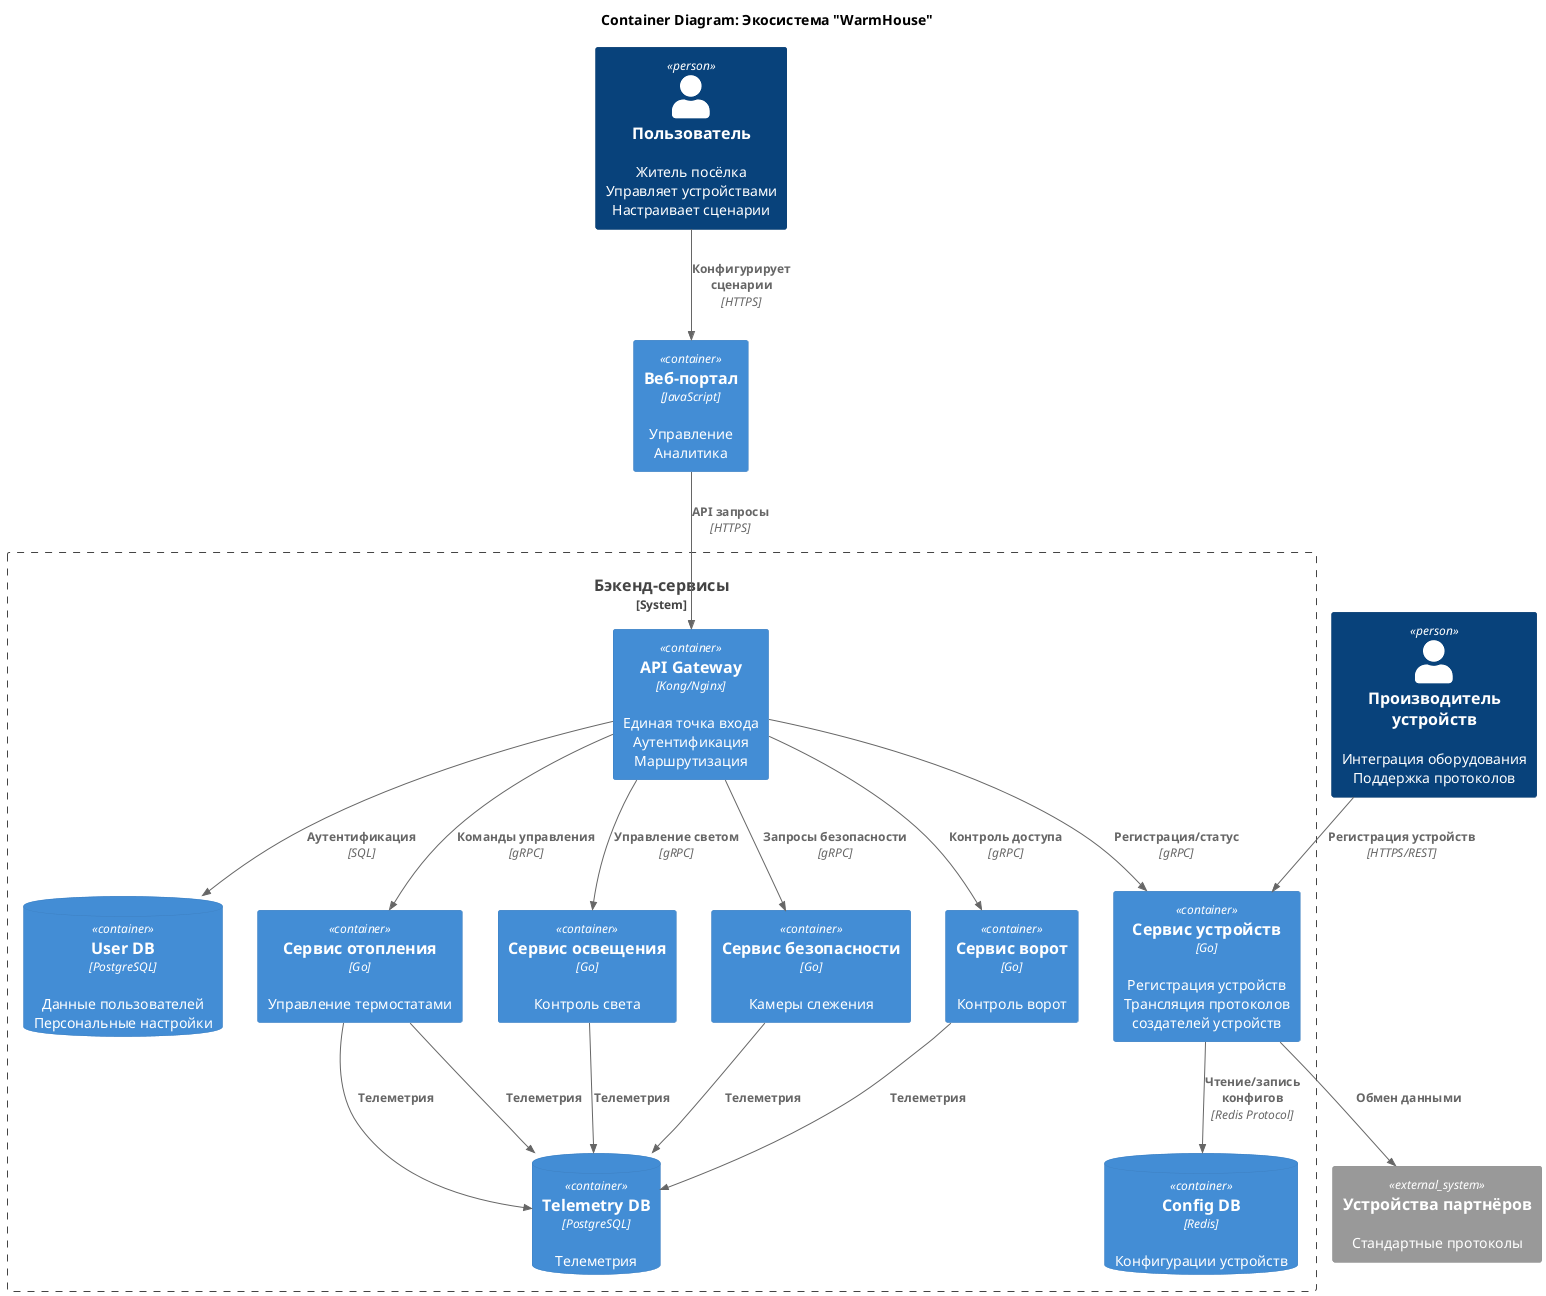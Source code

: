 @startuml
!include <C4/C4_Container>

title Container Diagram: Экосистема "WarmHouse"

Person(Пользователь, "Пользователь", "Житель посёлка\nУправляет устройствами\nНастраивает сценарии")
Person(Партнёр, "Производитель устройств", "Интеграция оборудования\nПоддержка протоколов")

System_Ext(Партнёрские_устройства, "Устройства партнёров", "Стандартные протоколы")

Container(Веб_портал, "Веб-портал", "JavaScript", "Управление\nАналитика")

System_Boundary(backend, "Бэкенд-сервисы") {
    Container(API_шлюз, "API Gateway", "Kong/Nginx", "Единая точка входа\nАутентификация\nМаршрутизация")

    ContainerDb(Устройства_данные, "Telemetry DB", "PostgreSQL", "Телеметрия")
    ContainerDb(Пользовательские_данные, "User DB", "PostgreSQL", "Данные пользователей\nПерсональные настройки")
    ContainerDb(Конфигурации, "Config DB", "Redis", "Конфигурации устройств")

    Container(Сервис_отопления, "Сервис отопления", "Go", "Управление термостатами")
    Container(Сервис_освещения, "Сервис освещения", "Go", "Контроль света")
    Container(Сервис_безопасности, "Сервис безопасности", "Go", "Камеры слежения")
    Container(Сервис_ворот, "Сервис ворот", "Go", "Контроль ворот")
    Container(Сервис_устройств, "Сервис устройств", "Go", "Регистрация устройств\nТрансляция протоколов создателей устройств")
}

Rel(Пользователь, Веб_портал, "Конфигурирует сценарии", "HTTPS")

Rel(Веб_портал, API_шлюз, "API запросы", "HTTPS")
Rel(API_шлюз, Сервис_освещения, "Управление светом", "gRPC")
Rel(API_шлюз, Сервис_безопасности, "Запросы безопасности", "gRPC")
Rel(API_шлюз, Сервис_ворот, "Контроль доступа", "gRPC")
Rel(API_шлюз, Сервис_отопления, "Команды управления", "gRPC")
Rel(API_шлюз, Сервис_устройств, "Регистрация/статус", "gRPC")


Rel(Сервис_устройств, Партнёрские_устройства, "Обмен данными")
Rel(Партнёр, Сервис_устройств, "Регистрация устройств", "HTTPS/REST")

Rel(API_шлюз, Пользовательские_данные, "Аутентификация", "SQL")
Rel(Сервис_устройств, Конфигурации, "Чтение/запись конфигов", "Redis Protocol")

Rel(Сервис_отопления, Устройства_данные, "Tелеметрия")
Rel(Сервис_безопасности, Устройства_данные, "Tелеметрия")
Rel(Сервис_ворот, Устройства_данные, "Tелеметрия")
Rel(Сервис_отопления, Устройства_данные, "Tелеметрия")
Rel(Сервис_освещения, Устройства_данные, "Tелеметрия")


@enduml
